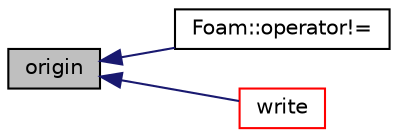 digraph "origin"
{
  bgcolor="transparent";
  edge [fontname="Helvetica",fontsize="10",labelfontname="Helvetica",labelfontsize="10"];
  node [fontname="Helvetica",fontsize="10",shape=record];
  rankdir="LR";
  Node2782 [label="origin",height=0.2,width=0.4,color="black", fillcolor="grey75", style="filled", fontcolor="black"];
  Node2782 -> Node2783 [dir="back",color="midnightblue",fontsize="10",style="solid",fontname="Helvetica"];
  Node2783 [label="Foam::operator!=",height=0.2,width=0.4,color="black",URL="$a21851.html#a5c38e4e9f297328160ea683630c249dc"];
  Node2782 -> Node2784 [dir="back",color="midnightblue",fontsize="10",style="solid",fontname="Helvetica"];
  Node2784 [label="write",height=0.2,width=0.4,color="red",URL="$a26141.html#a293fdfec8bdfbd5c3913ab4c9f3454ff",tooltip="Write. "];
}
